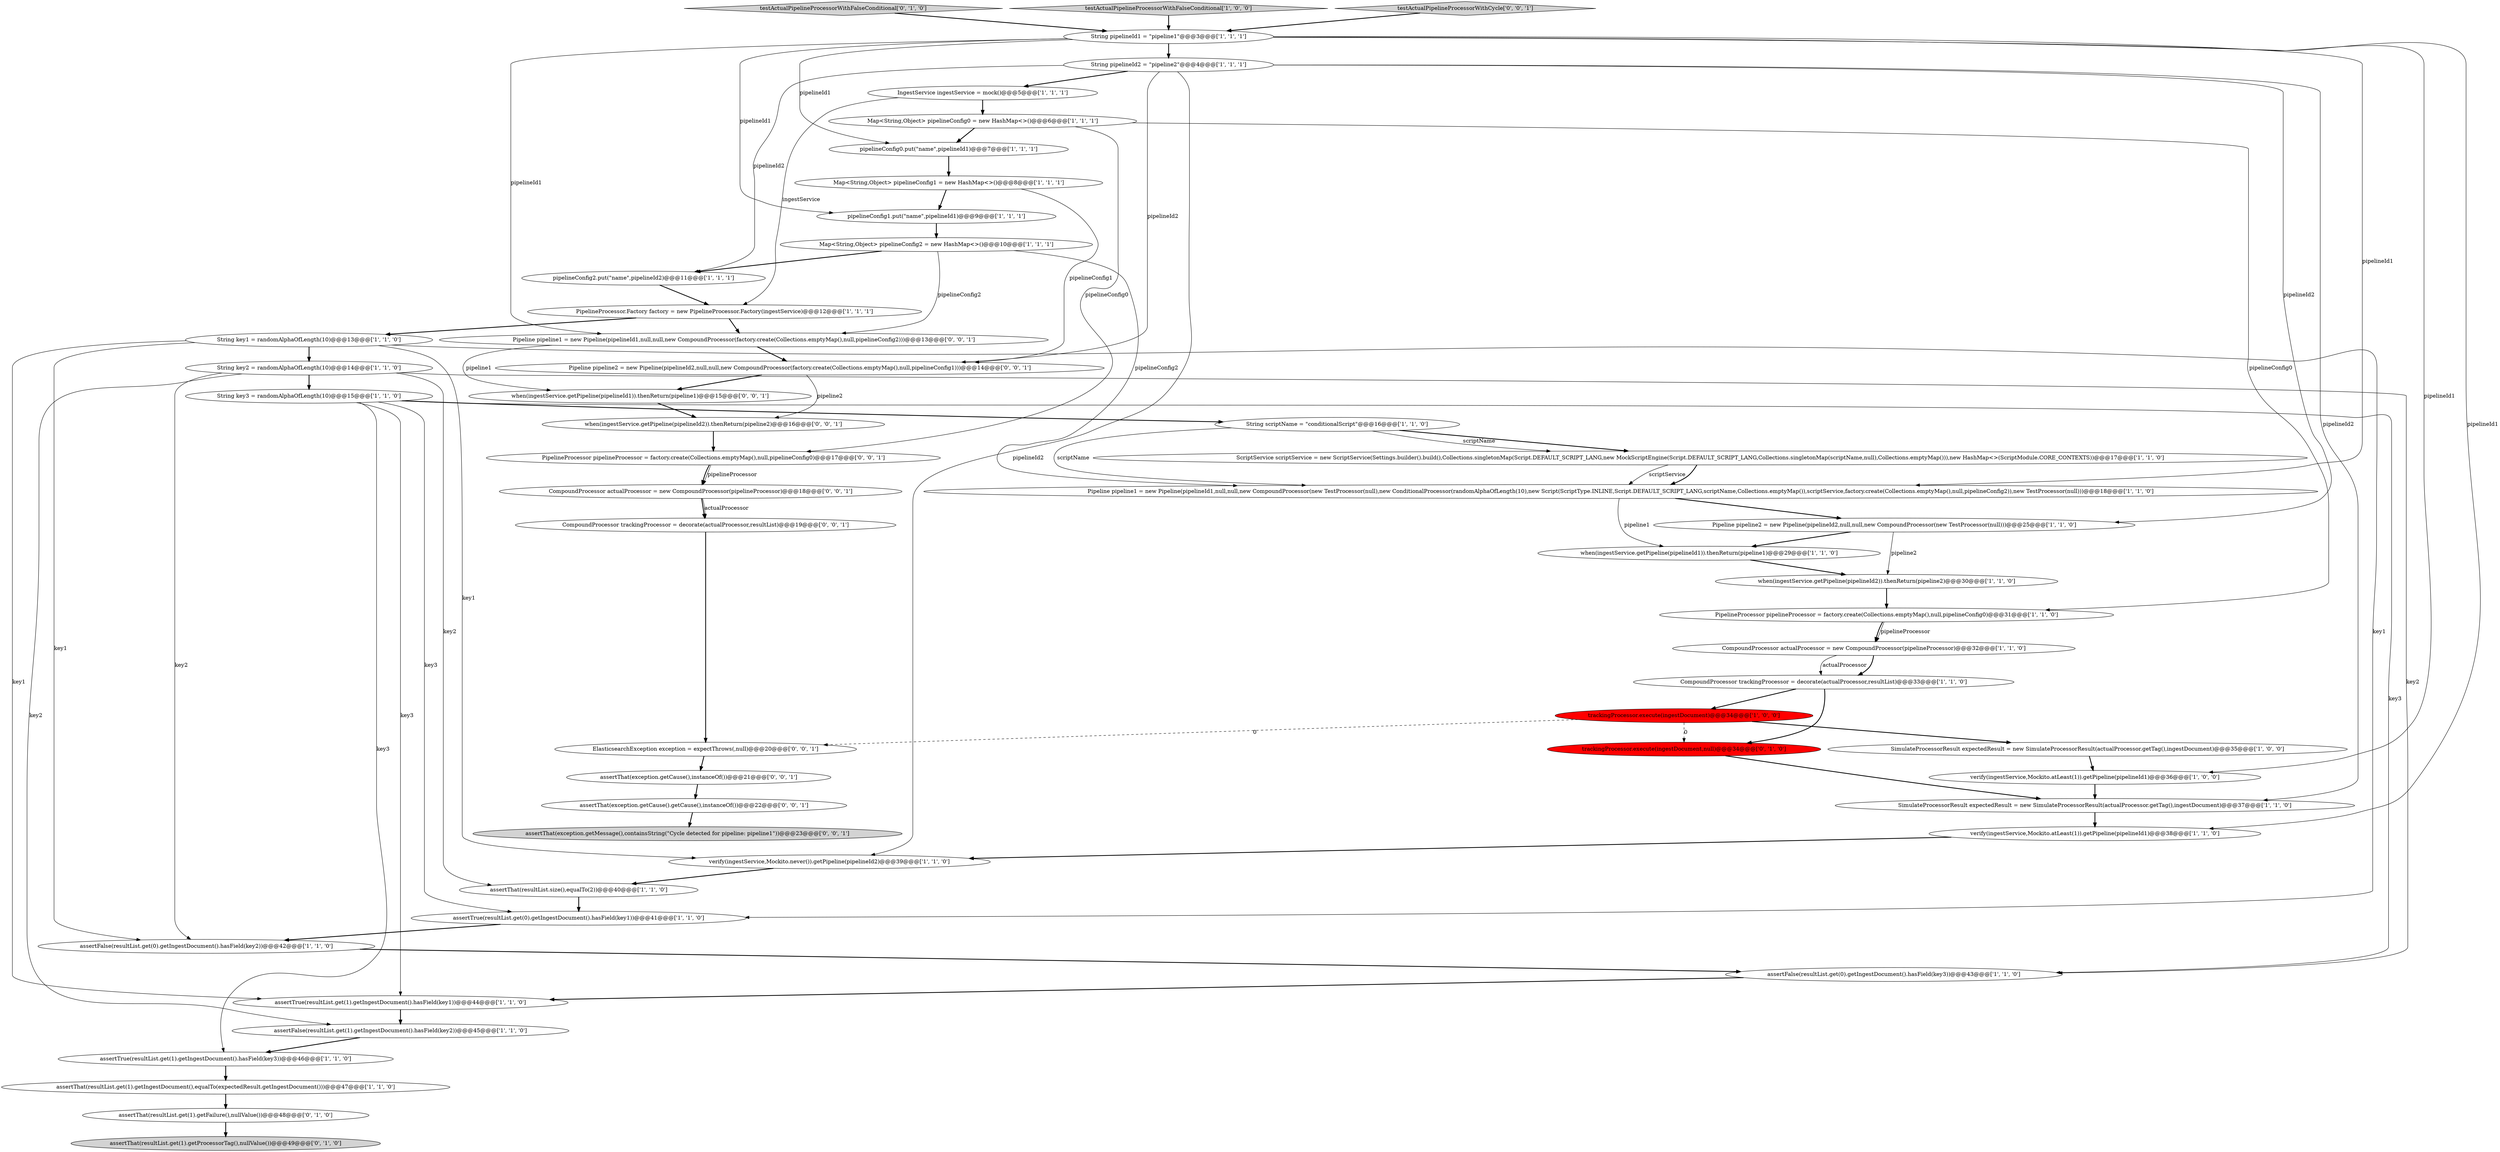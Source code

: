 digraph {
29 [style = filled, label = "pipelineConfig2.put(\"name\",pipelineId2)@@@11@@@['1', '1', '1']", fillcolor = white, shape = ellipse image = "AAA0AAABBB1BBB"];
49 [style = filled, label = "when(ingestService.getPipeline(pipelineId2)).thenReturn(pipeline2)@@@16@@@['0', '0', '1']", fillcolor = white, shape = ellipse image = "AAA0AAABBB3BBB"];
17 [style = filled, label = "PipelineProcessor pipelineProcessor = factory.create(Collections.emptyMap(),null,pipelineConfig0)@@@31@@@['1', '1', '0']", fillcolor = white, shape = ellipse image = "AAA0AAABBB1BBB"];
37 [style = filled, label = "assertThat(resultList.get(1).getProcessorTag(),nullValue())@@@49@@@['0', '1', '0']", fillcolor = lightgray, shape = ellipse image = "AAA0AAABBB2BBB"];
14 [style = filled, label = "String key2 = randomAlphaOfLength(10)@@@14@@@['1', '1', '0']", fillcolor = white, shape = ellipse image = "AAA0AAABBB1BBB"];
3 [style = filled, label = "assertFalse(resultList.get(0).getIngestDocument().hasField(key3))@@@43@@@['1', '1', '0']", fillcolor = white, shape = ellipse image = "AAA0AAABBB1BBB"];
18 [style = filled, label = "CompoundProcessor trackingProcessor = decorate(actualProcessor,resultList)@@@33@@@['1', '1', '0']", fillcolor = white, shape = ellipse image = "AAA0AAABBB1BBB"];
28 [style = filled, label = "Pipeline pipeline2 = new Pipeline(pipelineId2,null,null,new CompoundProcessor(new TestProcessor(null)))@@@25@@@['1', '1', '0']", fillcolor = white, shape = ellipse image = "AAA0AAABBB1BBB"];
11 [style = filled, label = "String key3 = randomAlphaOfLength(10)@@@15@@@['1', '1', '0']", fillcolor = white, shape = ellipse image = "AAA0AAABBB1BBB"];
22 [style = filled, label = "SimulateProcessorResult expectedResult = new SimulateProcessorResult(actualProcessor.getTag(),ingestDocument)@@@37@@@['1', '1', '0']", fillcolor = white, shape = ellipse image = "AAA0AAABBB1BBB"];
32 [style = filled, label = "String key1 = randomAlphaOfLength(10)@@@13@@@['1', '1', '0']", fillcolor = white, shape = ellipse image = "AAA0AAABBB1BBB"];
40 [style = filled, label = "trackingProcessor.execute(ingestDocument,null)@@@34@@@['0', '1', '0']", fillcolor = red, shape = ellipse image = "AAA1AAABBB2BBB"];
20 [style = filled, label = "pipelineConfig1.put(\"name\",pipelineId1)@@@9@@@['1', '1', '1']", fillcolor = white, shape = ellipse image = "AAA0AAABBB1BBB"];
31 [style = filled, label = "assertTrue(resultList.get(1).getIngestDocument().hasField(key1))@@@44@@@['1', '1', '0']", fillcolor = white, shape = ellipse image = "AAA0AAABBB1BBB"];
48 [style = filled, label = "CompoundProcessor trackingProcessor = decorate(actualProcessor,resultList)@@@19@@@['0', '0', '1']", fillcolor = white, shape = ellipse image = "AAA0AAABBB3BBB"];
1 [style = filled, label = "when(ingestService.getPipeline(pipelineId2)).thenReturn(pipeline2)@@@30@@@['1', '1', '0']", fillcolor = white, shape = ellipse image = "AAA0AAABBB1BBB"];
26 [style = filled, label = "assertTrue(resultList.get(0).getIngestDocument().hasField(key1))@@@41@@@['1', '1', '0']", fillcolor = white, shape = ellipse image = "AAA0AAABBB1BBB"];
33 [style = filled, label = "when(ingestService.getPipeline(pipelineId1)).thenReturn(pipeline1)@@@29@@@['1', '1', '0']", fillcolor = white, shape = ellipse image = "AAA0AAABBB1BBB"];
52 [style = filled, label = "ElasticsearchException exception = expectThrows(,null)@@@20@@@['0', '0', '1']", fillcolor = white, shape = ellipse image = "AAA0AAABBB3BBB"];
21 [style = filled, label = "IngestService ingestService = mock()@@@5@@@['1', '1', '1']", fillcolor = white, shape = ellipse image = "AAA0AAABBB1BBB"];
34 [style = filled, label = "trackingProcessor.execute(ingestDocument)@@@34@@@['1', '0', '0']", fillcolor = red, shape = ellipse image = "AAA1AAABBB1BBB"];
36 [style = filled, label = "String scriptName = \"conditionalScript\"@@@16@@@['1', '1', '0']", fillcolor = white, shape = ellipse image = "AAA0AAABBB1BBB"];
6 [style = filled, label = "verify(ingestService,Mockito.never()).getPipeline(pipelineId2)@@@39@@@['1', '1', '0']", fillcolor = white, shape = ellipse image = "AAA0AAABBB1BBB"];
39 [style = filled, label = "assertThat(resultList.get(1).getFailure(),nullValue())@@@48@@@['0', '1', '0']", fillcolor = white, shape = ellipse image = "AAA0AAABBB2BBB"];
42 [style = filled, label = "CompoundProcessor actualProcessor = new CompoundProcessor(pipelineProcessor)@@@18@@@['0', '0', '1']", fillcolor = white, shape = ellipse image = "AAA0AAABBB3BBB"];
4 [style = filled, label = "Map<String,Object> pipelineConfig1 = new HashMap<>()@@@8@@@['1', '1', '1']", fillcolor = white, shape = ellipse image = "AAA0AAABBB1BBB"];
27 [style = filled, label = "CompoundProcessor actualProcessor = new CompoundProcessor(pipelineProcessor)@@@32@@@['1', '1', '0']", fillcolor = white, shape = ellipse image = "AAA0AAABBB1BBB"];
30 [style = filled, label = "String pipelineId1 = \"pipeline1\"@@@3@@@['1', '1', '1']", fillcolor = white, shape = ellipse image = "AAA0AAABBB1BBB"];
19 [style = filled, label = "pipelineConfig0.put(\"name\",pipelineId1)@@@7@@@['1', '1', '1']", fillcolor = white, shape = ellipse image = "AAA0AAABBB1BBB"];
9 [style = filled, label = "assertFalse(resultList.get(1).getIngestDocument().hasField(key2))@@@45@@@['1', '1', '0']", fillcolor = white, shape = ellipse image = "AAA0AAABBB1BBB"];
38 [style = filled, label = "testActualPipelineProcessorWithFalseConditional['0', '1', '0']", fillcolor = lightgray, shape = diamond image = "AAA0AAABBB2BBB"];
8 [style = filled, label = "Pipeline pipeline1 = new Pipeline(pipelineId1,null,null,new CompoundProcessor(new TestProcessor(null),new ConditionalProcessor(randomAlphaOfLength(10),new Script(ScriptType.INLINE,Script.DEFAULT_SCRIPT_LANG,scriptName,Collections.emptyMap()),scriptService,factory.create(Collections.emptyMap(),null,pipelineConfig2)),new TestProcessor(null)))@@@18@@@['1', '1', '0']", fillcolor = white, shape = ellipse image = "AAA0AAABBB1BBB"];
16 [style = filled, label = "assertThat(resultList.get(1).getIngestDocument(),equalTo(expectedResult.getIngestDocument()))@@@47@@@['1', '1', '0']", fillcolor = white, shape = ellipse image = "AAA0AAABBB1BBB"];
2 [style = filled, label = "Map<String,Object> pipelineConfig0 = new HashMap<>()@@@6@@@['1', '1', '1']", fillcolor = white, shape = ellipse image = "AAA0AAABBB1BBB"];
24 [style = filled, label = "testActualPipelineProcessorWithFalseConditional['1', '0', '0']", fillcolor = lightgray, shape = diamond image = "AAA0AAABBB1BBB"];
41 [style = filled, label = "Pipeline pipeline1 = new Pipeline(pipelineId1,null,null,new CompoundProcessor(factory.create(Collections.emptyMap(),null,pipelineConfig2)))@@@13@@@['0', '0', '1']", fillcolor = white, shape = ellipse image = "AAA0AAABBB3BBB"];
15 [style = filled, label = "SimulateProcessorResult expectedResult = new SimulateProcessorResult(actualProcessor.getTag(),ingestDocument)@@@35@@@['1', '0', '0']", fillcolor = white, shape = ellipse image = "AAA0AAABBB1BBB"];
44 [style = filled, label = "Pipeline pipeline2 = new Pipeline(pipelineId2,null,null,new CompoundProcessor(factory.create(Collections.emptyMap(),null,pipelineConfig1)))@@@14@@@['0', '0', '1']", fillcolor = white, shape = ellipse image = "AAA0AAABBB3BBB"];
45 [style = filled, label = "when(ingestService.getPipeline(pipelineId1)).thenReturn(pipeline1)@@@15@@@['0', '0', '1']", fillcolor = white, shape = ellipse image = "AAA0AAABBB3BBB"];
51 [style = filled, label = "assertThat(exception.getCause(),instanceOf())@@@21@@@['0', '0', '1']", fillcolor = white, shape = ellipse image = "AAA0AAABBB3BBB"];
23 [style = filled, label = "String pipelineId2 = \"pipeline2\"@@@4@@@['1', '1', '1']", fillcolor = white, shape = ellipse image = "AAA0AAABBB1BBB"];
12 [style = filled, label = "verify(ingestService,Mockito.atLeast(1)).getPipeline(pipelineId1)@@@36@@@['1', '0', '0']", fillcolor = white, shape = ellipse image = "AAA0AAABBB1BBB"];
10 [style = filled, label = "ScriptService scriptService = new ScriptService(Settings.builder().build(),Collections.singletonMap(Script.DEFAULT_SCRIPT_LANG,new MockScriptEngine(Script.DEFAULT_SCRIPT_LANG,Collections.singletonMap(scriptName,null),Collections.emptyMap())),new HashMap<>(ScriptModule.CORE_CONTEXTS))@@@17@@@['1', '1', '0']", fillcolor = white, shape = ellipse image = "AAA0AAABBB1BBB"];
5 [style = filled, label = "Map<String,Object> pipelineConfig2 = new HashMap<>()@@@10@@@['1', '1', '1']", fillcolor = white, shape = ellipse image = "AAA0AAABBB1BBB"];
50 [style = filled, label = "assertThat(exception.getMessage(),containsString(\"Cycle detected for pipeline: pipeline1\"))@@@23@@@['0', '0', '1']", fillcolor = lightgray, shape = ellipse image = "AAA0AAABBB3BBB"];
46 [style = filled, label = "testActualPipelineProcessorWithCycle['0', '0', '1']", fillcolor = lightgray, shape = diamond image = "AAA0AAABBB3BBB"];
25 [style = filled, label = "assertTrue(resultList.get(1).getIngestDocument().hasField(key3))@@@46@@@['1', '1', '0']", fillcolor = white, shape = ellipse image = "AAA0AAABBB1BBB"];
47 [style = filled, label = "PipelineProcessor pipelineProcessor = factory.create(Collections.emptyMap(),null,pipelineConfig0)@@@17@@@['0', '0', '1']", fillcolor = white, shape = ellipse image = "AAA0AAABBB3BBB"];
13 [style = filled, label = "assertThat(resultList.size(),equalTo(2))@@@40@@@['1', '1', '0']", fillcolor = white, shape = ellipse image = "AAA0AAABBB1BBB"];
35 [style = filled, label = "assertFalse(resultList.get(0).getIngestDocument().hasField(key2))@@@42@@@['1', '1', '0']", fillcolor = white, shape = ellipse image = "AAA0AAABBB1BBB"];
0 [style = filled, label = "verify(ingestService,Mockito.atLeast(1)).getPipeline(pipelineId1)@@@38@@@['1', '1', '0']", fillcolor = white, shape = ellipse image = "AAA0AAABBB1BBB"];
7 [style = filled, label = "PipelineProcessor.Factory factory = new PipelineProcessor.Factory(ingestService)@@@12@@@['1', '1', '1']", fillcolor = white, shape = ellipse image = "AAA0AAABBB1BBB"];
43 [style = filled, label = "assertThat(exception.getCause().getCause(),instanceOf())@@@22@@@['0', '0', '1']", fillcolor = white, shape = ellipse image = "AAA0AAABBB3BBB"];
7->32 [style = bold, label=""];
30->41 [style = solid, label="pipelineId1"];
32->26 [style = solid, label="key1"];
5->41 [style = solid, label="pipelineConfig2"];
31->9 [style = bold, label=""];
34->15 [style = bold, label=""];
36->8 [style = solid, label="scriptName"];
42->48 [style = bold, label=""];
10->8 [style = solid, label="scriptService"];
11->36 [style = bold, label=""];
21->2 [style = bold, label=""];
24->30 [style = bold, label=""];
48->52 [style = bold, label=""];
38->30 [style = bold, label=""];
23->22 [style = solid, label="pipelineId2"];
2->47 [style = solid, label="pipelineConfig0"];
22->0 [style = bold, label=""];
10->8 [style = bold, label=""];
17->27 [style = solid, label="pipelineProcessor"];
47->42 [style = solid, label="pipelineProcessor"];
30->20 [style = solid, label="pipelineId1"];
26->35 [style = bold, label=""];
40->22 [style = bold, label=""];
14->9 [style = solid, label="key2"];
17->27 [style = bold, label=""];
14->11 [style = bold, label=""];
12->22 [style = bold, label=""];
5->29 [style = bold, label=""];
8->28 [style = bold, label=""];
14->13 [style = solid, label="key2"];
42->48 [style = solid, label="actualProcessor"];
8->33 [style = solid, label="pipeline1"];
34->40 [style = dashed, label="0"];
1->17 [style = bold, label=""];
11->3 [style = solid, label="key3"];
34->52 [style = dashed, label="0"];
11->26 [style = solid, label="key3"];
32->31 [style = solid, label="key1"];
44->49 [style = solid, label="pipeline2"];
16->39 [style = bold, label=""];
15->12 [style = bold, label=""];
52->51 [style = bold, label=""];
44->45 [style = bold, label=""];
2->17 [style = solid, label="pipelineConfig0"];
23->6 [style = solid, label="pipelineId2"];
39->37 [style = bold, label=""];
27->18 [style = bold, label=""];
30->12 [style = solid, label="pipelineId1"];
35->3 [style = bold, label=""];
47->42 [style = bold, label=""];
18->34 [style = bold, label=""];
18->40 [style = bold, label=""];
32->14 [style = bold, label=""];
25->16 [style = bold, label=""];
46->30 [style = bold, label=""];
13->26 [style = bold, label=""];
32->35 [style = solid, label="key1"];
32->6 [style = solid, label="key1"];
28->1 [style = solid, label="pipeline2"];
6->13 [style = bold, label=""];
11->31 [style = solid, label="key3"];
4->20 [style = bold, label=""];
51->43 [style = bold, label=""];
7->41 [style = bold, label=""];
41->45 [style = solid, label="pipeline1"];
4->44 [style = solid, label="pipelineConfig1"];
30->19 [style = solid, label="pipelineId1"];
36->10 [style = bold, label=""];
14->3 [style = solid, label="key2"];
2->19 [style = bold, label=""];
43->50 [style = bold, label=""];
23->44 [style = solid, label="pipelineId2"];
0->6 [style = bold, label=""];
3->31 [style = bold, label=""];
45->49 [style = bold, label=""];
30->23 [style = bold, label=""];
14->35 [style = solid, label="key2"];
33->1 [style = bold, label=""];
30->8 [style = solid, label="pipelineId1"];
36->10 [style = solid, label="scriptName"];
20->5 [style = bold, label=""];
49->47 [style = bold, label=""];
21->7 [style = solid, label="ingestService"];
28->33 [style = bold, label=""];
23->21 [style = bold, label=""];
23->28 [style = solid, label="pipelineId2"];
30->0 [style = solid, label="pipelineId1"];
9->25 [style = bold, label=""];
29->7 [style = bold, label=""];
19->4 [style = bold, label=""];
27->18 [style = solid, label="actualProcessor"];
5->8 [style = solid, label="pipelineConfig2"];
41->44 [style = bold, label=""];
23->29 [style = solid, label="pipelineId2"];
11->25 [style = solid, label="key3"];
}
